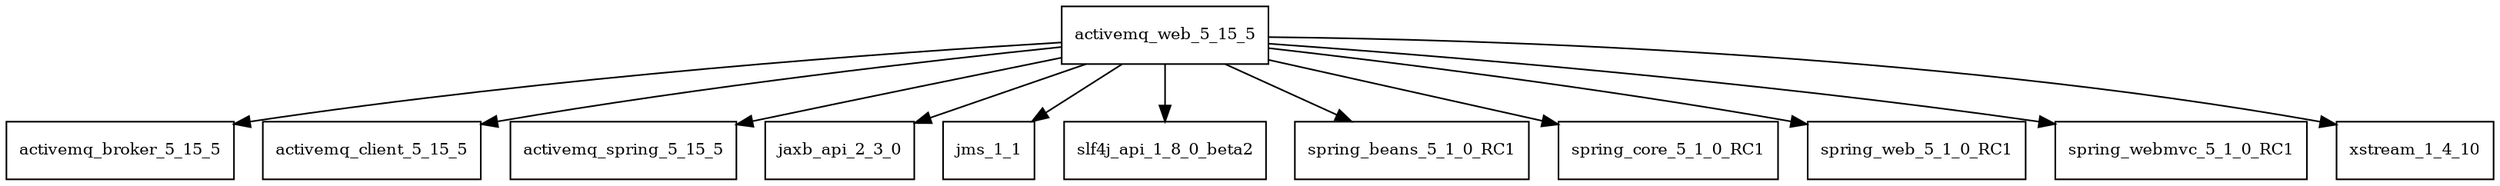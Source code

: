 digraph activemq_web_5_15_5_dependencies {
  node [shape = box, fontsize=10.0];
  activemq_web_5_15_5 -> activemq_broker_5_15_5;
  activemq_web_5_15_5 -> activemq_client_5_15_5;
  activemq_web_5_15_5 -> activemq_spring_5_15_5;
  activemq_web_5_15_5 -> jaxb_api_2_3_0;
  activemq_web_5_15_5 -> jms_1_1;
  activemq_web_5_15_5 -> slf4j_api_1_8_0_beta2;
  activemq_web_5_15_5 -> spring_beans_5_1_0_RC1;
  activemq_web_5_15_5 -> spring_core_5_1_0_RC1;
  activemq_web_5_15_5 -> spring_web_5_1_0_RC1;
  activemq_web_5_15_5 -> spring_webmvc_5_1_0_RC1;
  activemq_web_5_15_5 -> xstream_1_4_10;
}
